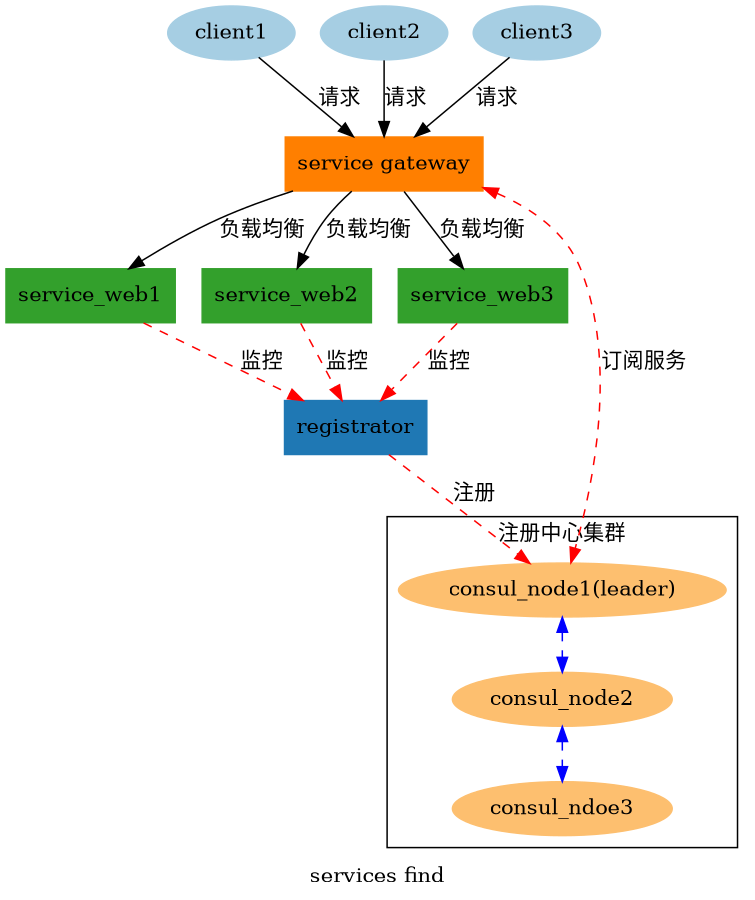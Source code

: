 digraph G {
    size="6,6";
    label="services find"
    node [colorscheme=paired12, color=1, style=filled];
    registrator[label="registrator", color=2, shape="record"]
    service1[label="service_web1", color=4, shape="record"]
    service2[label="service_web2", color=4, shape="record"]
    service3[label="service_web3", color=4, shape="record"]
    serviceGateway[label="service gateway", color=8, shape="record"]
    consul_node1[label="consul_node1(leader)", color=7]
    consul_node2[label="consul_node2", color=7]
    consul_node3[label="consul_ndoe3", color=7]
    {client1 client2 client3} -> serviceGateway [label="请求"]
    serviceGateway->{service1 service2 service3}[label="负载均衡"]
    serviceGateway->consul_node1[label="订阅服务",color="red",dir=both style="dashed"]
    {service1 service2 service3} -> registrator [label="监控",color="red",style="dashed"]
    registrator->consul_node1[label="注册",color="red",style="dashed"]
    consul_node1 -> consul_node2 -> consul_node3 [dir=both style=dashed color=blue]
    subgraph cluster_clu {
        label="注册中心集群"
        consul_node1
        consul_node2
        consul_node3
    }
}